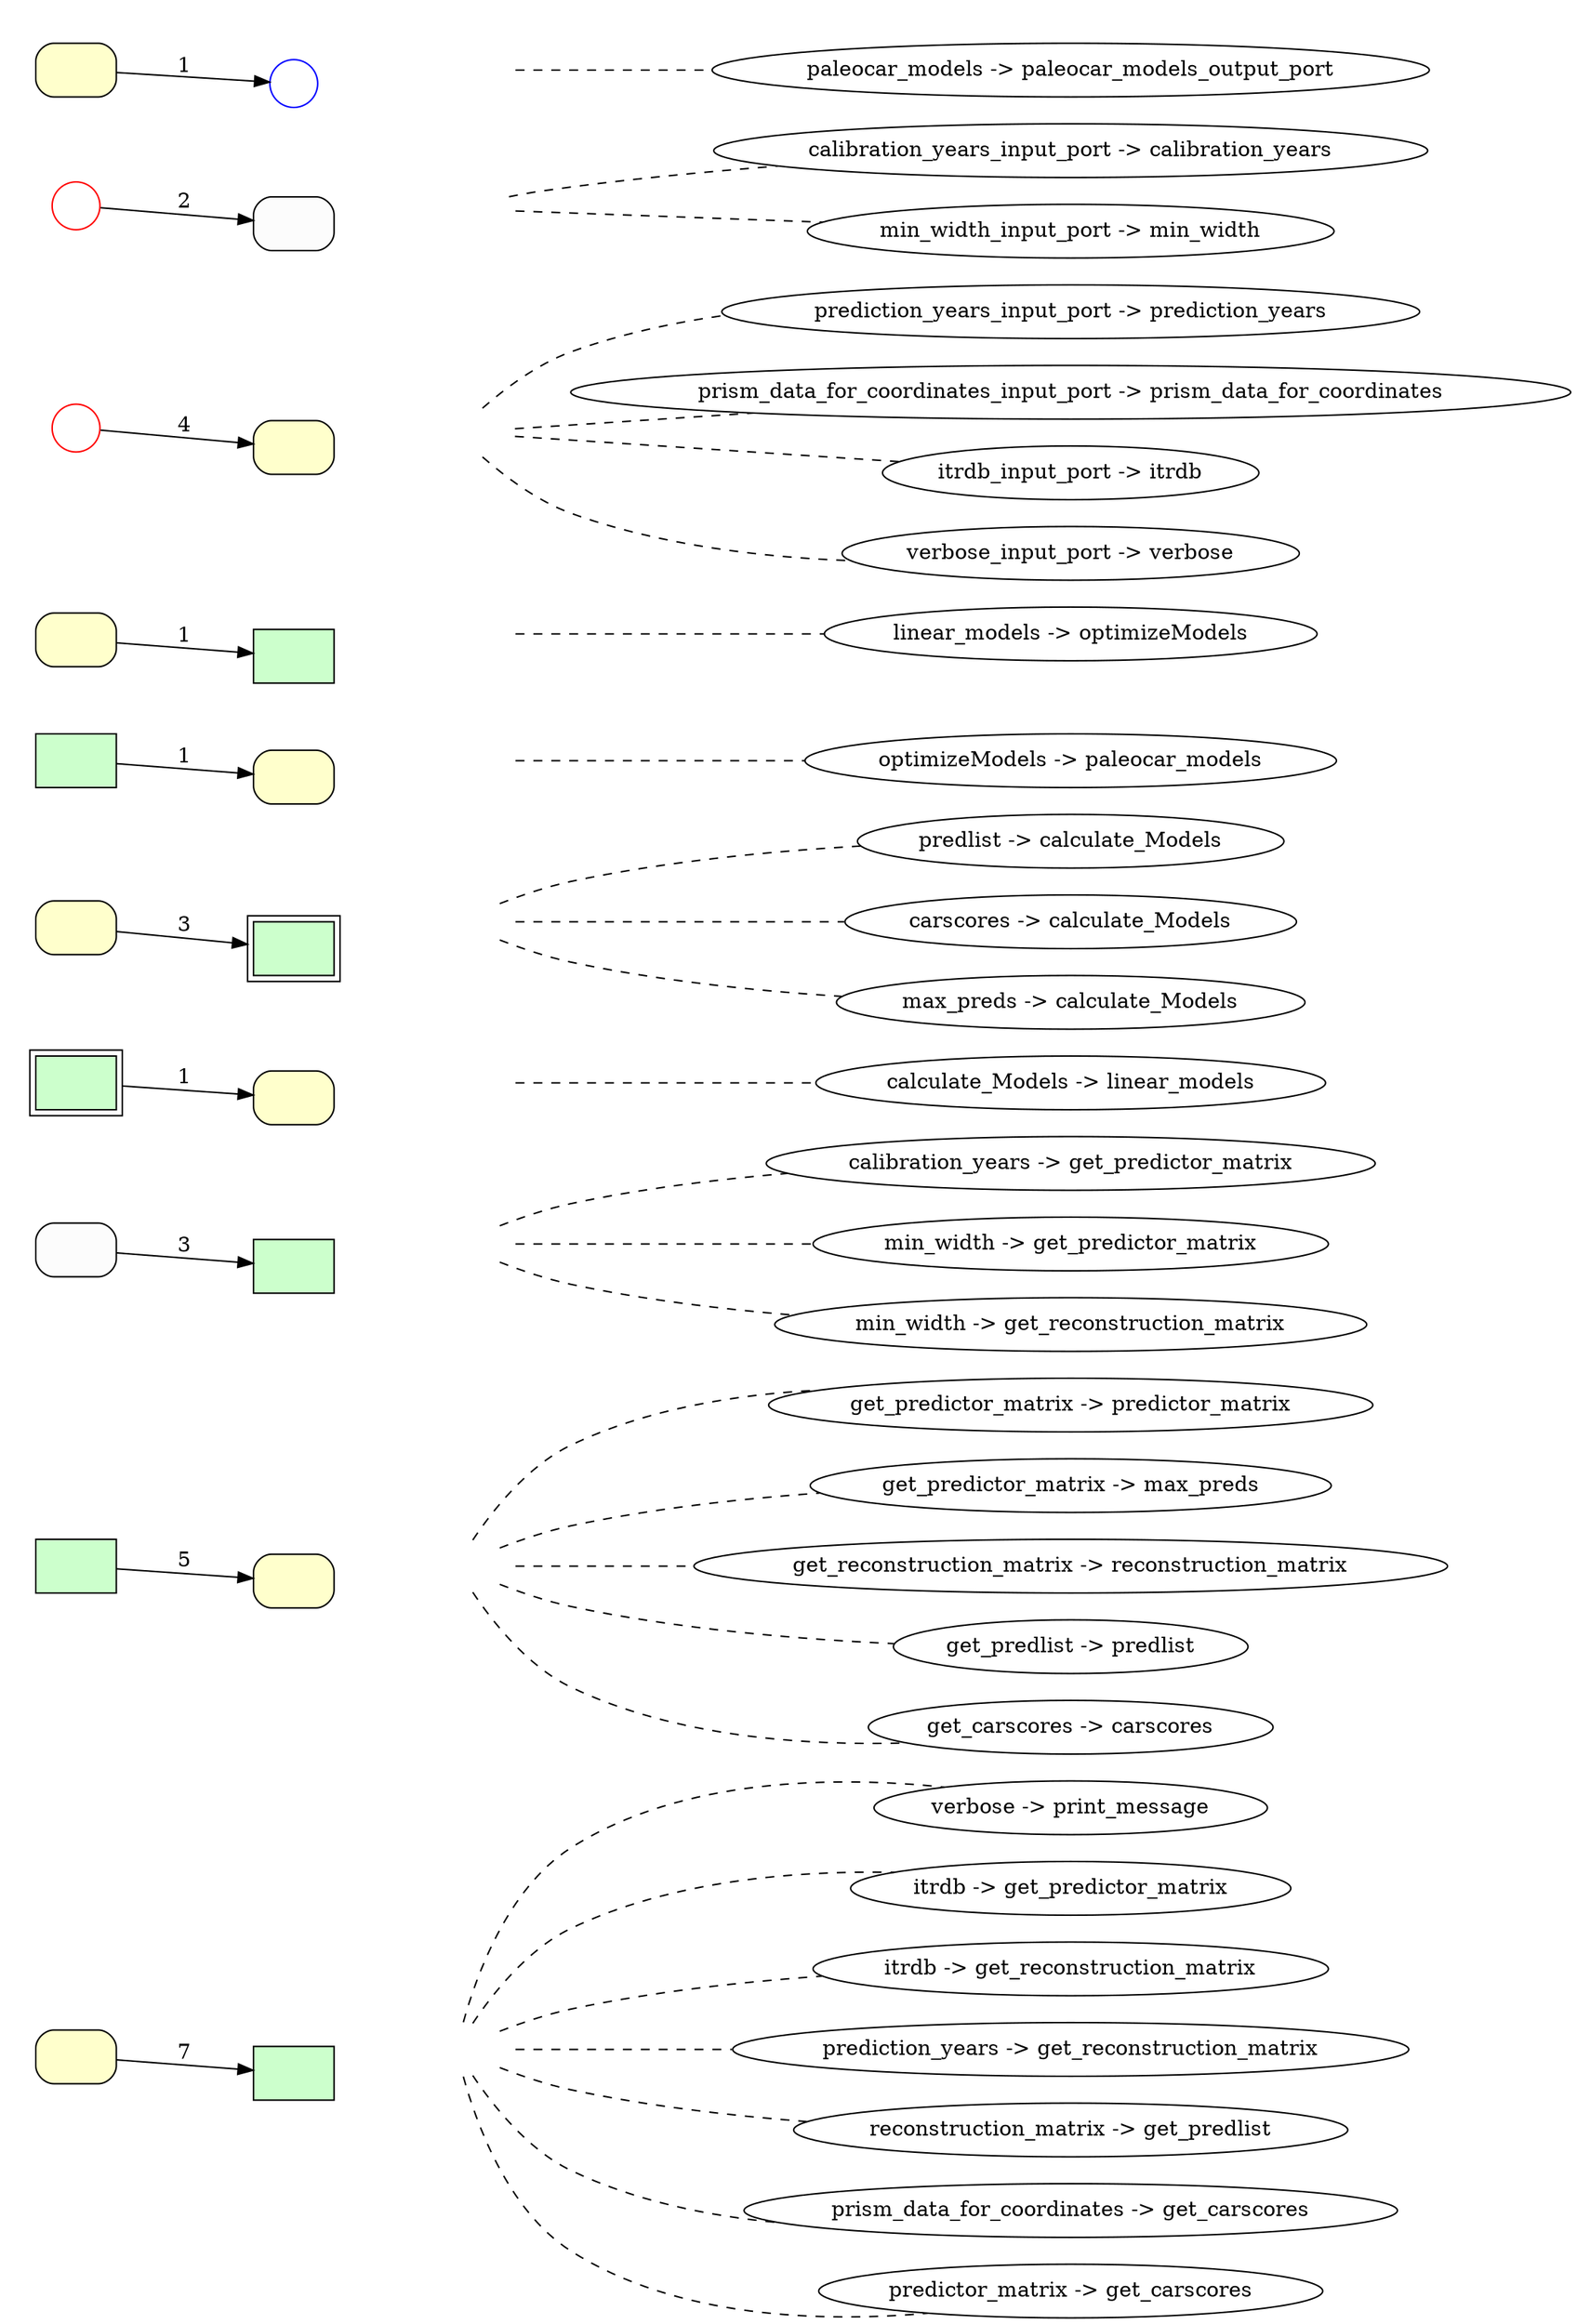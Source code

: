 
digraph{
rankdir=LR

subgraph cluster_0 {
    style=filled;
    color=transparent;
    e0_start [fontname=Helvetica, style="rounded,filled", fillcolor="#FFFFCC", shape=box, peripheries=1, label=" "];
e0_end [shape=record, fontname=Helvetica, fillcolor="#CCFFCC", rankdir=LR, peripheries=1, style=filled, label=" "];

    e0_start -> e0_end [ attr=default, minlen=2, label=7 ];
    e0_inv [style=invis]
    e0_start -> e0_inv [style=invis]
    e0_end -> e0_inv [style=invis]
};
            

subgraph cluster_1 {
    style=filled;
    color=transparent;
    e1_start [shape=record, fontname=Helvetica, fillcolor="#CCFFCC", rankdir=LR, peripheries=1, style=filled, label=" "];
e1_end [fontname=Helvetica, style="rounded,filled", fillcolor="#FFFFCC", shape=box, peripheries=1, label=" "];

    e1_start -> e1_end [ attr=default, minlen=2, label=5 ];
    e1_inv [style=invis]
    e1_start -> e1_inv [style=invis]
    e1_end -> e1_inv [style=invis]
};
            

subgraph cluster_2 {
    style=filled;
    color=transparent;
    e2_start [fillcolor="#FCFCFC", fontname=Helvetica, style="rounded,filled", shape=box, peripheries=1, label=" "];
e2_end [shape=record, fontname=Helvetica, fillcolor="#CCFFCC", rankdir=LR, peripheries=1, style=filled, label=" "];

    e2_start -> e2_end [ attr=default, minlen=2, label=3 ];
    e2_inv [style=invis]
    e2_start -> e2_inv [style=invis]
    e2_end -> e2_inv [style=invis]
};
            

subgraph cluster_3 {
    style=filled;
    color=transparent;
    e3_start [fontname=Helvetica, peripheries=2, fillcolor="#CCFFCC", shape=box, style=filled, label=" "];
e3_end [fontname=Helvetica, style="rounded,filled", fillcolor="#FFFFCC", shape=box, peripheries=1, label=" "];

    e3_start -> e3_end [ attr=default, minlen=2, label=1 ];
    e3_inv [style=invis]
    e3_start -> e3_inv [style=invis]
    e3_end -> e3_inv [style=invis]
};
            

subgraph cluster_4 {
    style=filled;
    color=transparent;
    e4_start [fontname=Helvetica, style="rounded,filled", fillcolor="#FFFFCC", shape=box, peripheries=1, label=" "];
e4_end [fontname=Helvetica, peripheries=2, fillcolor="#CCFFCC", shape=box, style=filled, label=" "];

    e4_start -> e4_end [ attr=default, minlen=2, label=3 ];
    e4_inv [style=invis]
    e4_start -> e4_inv [style=invis]
    e4_end -> e4_inv [style=invis]
};
            

subgraph cluster_5 {
    style=filled;
    color=transparent;
    e5_start [fontname=Helvetica, fillcolor="#CCFFCC", shape=box, peripheries=1, style=filled, label=" "];
e5_end [shape=record, fontname=Helvetica, style="rounded,filled", fillcolor="#FFFFCC", rankdir=LR, peripheries=1, label=" "];

    e5_start -> e5_end [ attr=default, minlen=2, label=1 ];
    e5_inv [style=invis]
    e5_start -> e5_inv [style=invis]
    e5_end -> e5_inv [style=invis]
};
            

subgraph cluster_6 {
    style=filled;
    color=transparent;
    e6_start [fontname=Helvetica, style="rounded,filled", fillcolor="#FFFFCC", shape=box, peripheries=1, label=" "];
e6_end [fontname=Helvetica, fillcolor="#CCFFCC", shape=box, peripheries=1, style=filled, label=" "];

    e6_start -> e6_end [ attr=default, minlen=2, label=1 ];
    e6_inv [style=invis]
    e6_start -> e6_inv [style=invis]
    e6_end -> e6_inv [style=invis]
};
            

subgraph cluster_7 {
    style=filled;
    color=transparent;
    e7_start [fontname=Helvetica, style="rounded,filled", color=red, width=0.2, shape=circle, peripheries=1, fillcolor="#FFFFFF", label=" "];
e7_end [fontname=Helvetica, style="rounded,filled", fillcolor="#FFFFCC", shape=box, peripheries=1, label=" "];

    e7_start -> e7_end [ attr=default, minlen=2, label=4 ];
    e7_inv [style=invis]
    e7_start -> e7_inv [style=invis]
    e7_end -> e7_inv [style=invis]
};
            

subgraph cluster_8 {
    style=filled;
    color=transparent;
    e8_start [fontname=Helvetica, style="rounded,filled", color=red, width=0.2, shape=circle, peripheries=1, fillcolor="#FFFFFF", label=" "];
e8_end [fillcolor="#FCFCFC", fontname=Helvetica, style="rounded,filled", shape=box, peripheries=1, label=" "];

    e8_start -> e8_end [ attr=default, minlen=2, label=2 ];
    e8_inv [style=invis]
    e8_start -> e8_inv [style=invis]
    e8_end -> e8_inv [style=invis]
};
            

subgraph cluster_9 {
    style=filled;
    color=transparent;
    e9_start [shape=record, fontname=Helvetica, style="rounded,filled", fillcolor="#FFFFCC", rankdir=LR, peripheries=1, label=" "];
e9_end [fontname=Helvetica, style="rounded,filled", color=blue, width=0.2, shape=circle, peripheries=1, fillcolor="#FFFFFF", label=" "];

    e9_start -> e9_end [ attr=default, minlen=2, label=1 ];
    e9_inv [style=invis]
    e9_start -> e9_inv [style=invis]
    e9_end -> e9_inv [style=invis]
};
            
n10 [ label="verbose -> print_message"];
e0_inv -> n10 [dir=none, style=dashed];
n11 [ label="get_predictor_matrix -> predictor_matrix"];
e1_inv -> n11 [dir=none, style=dashed];
n12 [ label="get_predictor_matrix -> max_preds"];
e1_inv -> n12 [dir=none, style=dashed];
n13 [ label="itrdb -> get_predictor_matrix"];
e0_inv -> n13 [dir=none, style=dashed];
n14 [ label="calibration_years -> get_predictor_matrix"];
e2_inv -> n14 [dir=none, style=dashed];
n15 [ label="min_width -> get_predictor_matrix"];
e2_inv -> n15 [dir=none, style=dashed];
n16 [ label="get_reconstruction_matrix -> reconstruction_matrix"];
e1_inv -> n16 [dir=none, style=dashed];
n17 [ label="itrdb -> get_reconstruction_matrix"];
e0_inv -> n17 [dir=none, style=dashed];
n18 [ label="prediction_years -> get_reconstruction_matrix"];
e0_inv -> n18 [dir=none, style=dashed];
n19 [ label="min_width -> get_reconstruction_matrix"];
e2_inv -> n19 [dir=none, style=dashed];
n20 [ label="get_predlist -> predlist"];
e1_inv -> n20 [dir=none, style=dashed];
n21 [ label="reconstruction_matrix -> get_predlist"];
e0_inv -> n21 [dir=none, style=dashed];
n22 [ label="get_carscores -> carscores"];
e1_inv -> n22 [dir=none, style=dashed];
n23 [ label="prism_data_for_coordinates -> get_carscores"];
e0_inv -> n23 [dir=none, style=dashed];
n24 [ label="predictor_matrix -> get_carscores"];
e0_inv -> n24 [dir=none, style=dashed];
n25 [ label="calculate_Models -> linear_models"];
e3_inv -> n25 [dir=none, style=dashed];
n26 [ label="predlist -> calculate_Models"];
e4_inv -> n26 [dir=none, style=dashed];
n27 [ label="carscores -> calculate_Models"];
e4_inv -> n27 [dir=none, style=dashed];
n28 [ label="max_preds -> calculate_Models"];
e4_inv -> n28 [dir=none, style=dashed];
n29 [ label="optimizeModels -> paleocar_models"];
e5_inv -> n29 [dir=none, style=dashed];
n30 [ label="linear_models -> optimizeModels"];
e6_inv -> n30 [dir=none, style=dashed];
n31 [ label="prediction_years_input_port -> prediction_years"];
e7_inv -> n31 [dir=none, style=dashed];
n32 [ label="prism_data_for_coordinates_input_port -> prism_data_for_coordinates"];
e7_inv -> n32 [dir=none, style=dashed];
n33 [ label="itrdb_input_port -> itrdb"];
e7_inv -> n33 [dir=none, style=dashed];
n34 [ label="calibration_years_input_port -> calibration_years"];
e8_inv -> n34 [dir=none, style=dashed];
n35 [ label="min_width_input_port -> min_width"];
e8_inv -> n35 [dir=none, style=dashed];
n36 [ label="verbose_input_port -> verbose"];
e7_inv -> n36 [dir=none, style=dashed];
n37 [ label="paleocar_models -> paleocar_models_output_port"];
e9_inv -> n37 [dir=none, style=dashed];

}
            